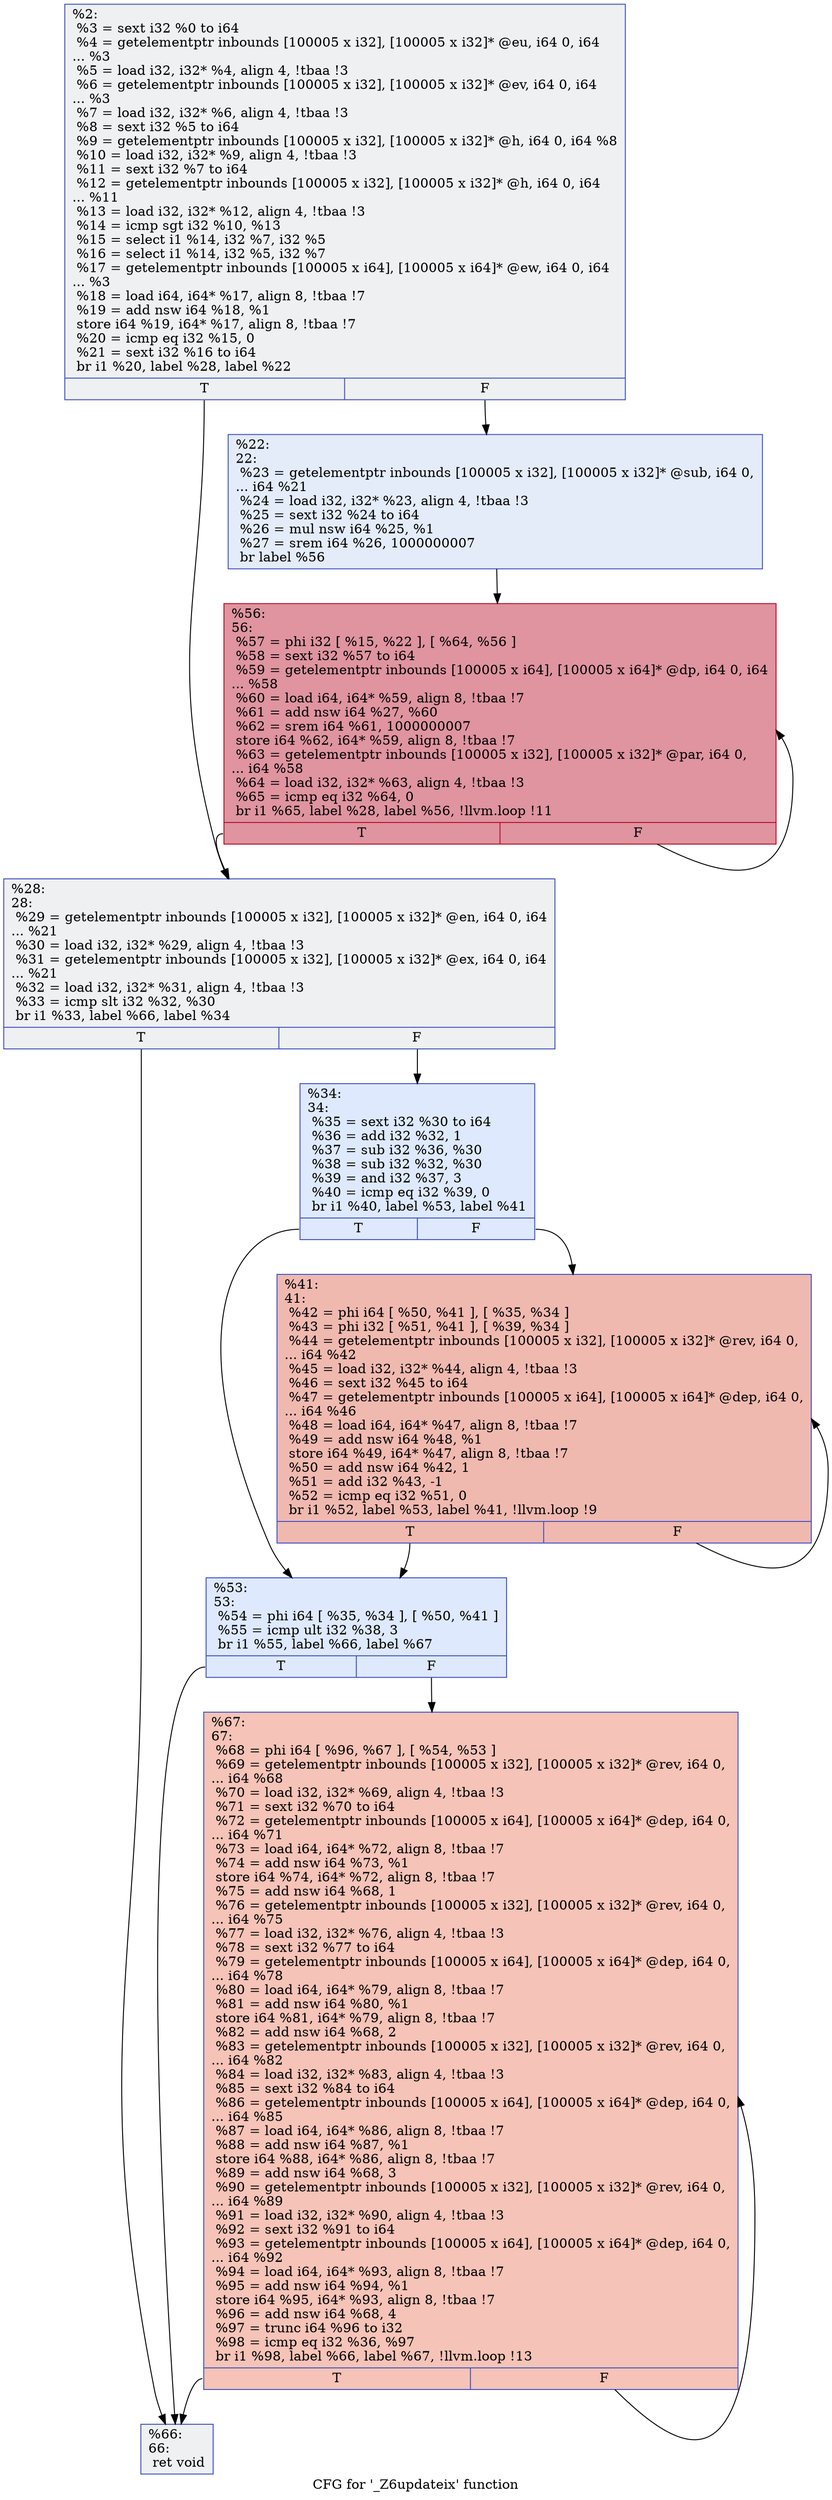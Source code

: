 digraph "CFG for '_Z6updateix' function" {
	label="CFG for '_Z6updateix' function";

	Node0x55e9c7654f70 [shape=record,color="#3d50c3ff", style=filled, fillcolor="#d9dce170",label="{%2:\l  %3 = sext i32 %0 to i64\l  %4 = getelementptr inbounds [100005 x i32], [100005 x i32]* @eu, i64 0, i64\l... %3\l  %5 = load i32, i32* %4, align 4, !tbaa !3\l  %6 = getelementptr inbounds [100005 x i32], [100005 x i32]* @ev, i64 0, i64\l... %3\l  %7 = load i32, i32* %6, align 4, !tbaa !3\l  %8 = sext i32 %5 to i64\l  %9 = getelementptr inbounds [100005 x i32], [100005 x i32]* @h, i64 0, i64 %8\l  %10 = load i32, i32* %9, align 4, !tbaa !3\l  %11 = sext i32 %7 to i64\l  %12 = getelementptr inbounds [100005 x i32], [100005 x i32]* @h, i64 0, i64\l... %11\l  %13 = load i32, i32* %12, align 4, !tbaa !3\l  %14 = icmp sgt i32 %10, %13\l  %15 = select i1 %14, i32 %7, i32 %5\l  %16 = select i1 %14, i32 %5, i32 %7\l  %17 = getelementptr inbounds [100005 x i64], [100005 x i64]* @ew, i64 0, i64\l... %3\l  %18 = load i64, i64* %17, align 8, !tbaa !7\l  %19 = add nsw i64 %18, %1\l  store i64 %19, i64* %17, align 8, !tbaa !7\l  %20 = icmp eq i32 %15, 0\l  %21 = sext i32 %16 to i64\l  br i1 %20, label %28, label %22\l|{<s0>T|<s1>F}}"];
	Node0x55e9c7654f70:s0 -> Node0x55e9c76550f0;
	Node0x55e9c7654f70:s1 -> Node0x55e9c7655580;
	Node0x55e9c7655580 [shape=record,color="#3d50c3ff", style=filled, fillcolor="#c1d4f470",label="{%22:\l22:                                               \l  %23 = getelementptr inbounds [100005 x i32], [100005 x i32]* @sub, i64 0,\l... i64 %21\l  %24 = load i32, i32* %23, align 4, !tbaa !3\l  %25 = sext i32 %24 to i64\l  %26 = mul nsw i64 %25, %1\l  %27 = srem i64 %26, 1000000007\l  br label %56\l}"];
	Node0x55e9c7655580 -> Node0x55e9c7659fb0;
	Node0x55e9c76550f0 [shape=record,color="#3d50c3ff", style=filled, fillcolor="#d9dce170",label="{%28:\l28:                                               \l  %29 = getelementptr inbounds [100005 x i32], [100005 x i32]* @en, i64 0, i64\l... %21\l  %30 = load i32, i32* %29, align 4, !tbaa !3\l  %31 = getelementptr inbounds [100005 x i32], [100005 x i32]* @ex, i64 0, i64\l... %21\l  %32 = load i32, i32* %31, align 4, !tbaa !3\l  %33 = icmp slt i32 %32, %30\l  br i1 %33, label %66, label %34\l|{<s0>T|<s1>F}}"];
	Node0x55e9c76550f0:s0 -> Node0x55e9c765a360;
	Node0x55e9c76550f0:s1 -> Node0x55e9c765a3b0;
	Node0x55e9c765a3b0 [shape=record,color="#3d50c3ff", style=filled, fillcolor="#b5cdfa70",label="{%34:\l34:                                               \l  %35 = sext i32 %30 to i64\l  %36 = add i32 %32, 1\l  %37 = sub i32 %36, %30\l  %38 = sub i32 %32, %30\l  %39 = and i32 %37, 3\l  %40 = icmp eq i32 %39, 0\l  br i1 %40, label %53, label %41\l|{<s0>T|<s1>F}}"];
	Node0x55e9c765a3b0:s0 -> Node0x55e9c765a7f0;
	Node0x55e9c765a3b0:s1 -> Node0x55e9c765a840;
	Node0x55e9c765a840 [shape=record,color="#3d50c3ff", style=filled, fillcolor="#de614d70",label="{%41:\l41:                                               \l  %42 = phi i64 [ %50, %41 ], [ %35, %34 ]\l  %43 = phi i32 [ %51, %41 ], [ %39, %34 ]\l  %44 = getelementptr inbounds [100005 x i32], [100005 x i32]* @rev, i64 0,\l... i64 %42\l  %45 = load i32, i32* %44, align 4, !tbaa !3\l  %46 = sext i32 %45 to i64\l  %47 = getelementptr inbounds [100005 x i64], [100005 x i64]* @dep, i64 0,\l... i64 %46\l  %48 = load i64, i64* %47, align 8, !tbaa !7\l  %49 = add nsw i64 %48, %1\l  store i64 %49, i64* %47, align 8, !tbaa !7\l  %50 = add nsw i64 %42, 1\l  %51 = add i32 %43, -1\l  %52 = icmp eq i32 %51, 0\l  br i1 %52, label %53, label %41, !llvm.loop !9\l|{<s0>T|<s1>F}}"];
	Node0x55e9c765a840:s0 -> Node0x55e9c765a7f0;
	Node0x55e9c765a840:s1 -> Node0x55e9c765a840;
	Node0x55e9c765a7f0 [shape=record,color="#3d50c3ff", style=filled, fillcolor="#b5cdfa70",label="{%53:\l53:                                               \l  %54 = phi i64 [ %35, %34 ], [ %50, %41 ]\l  %55 = icmp ult i32 %38, 3\l  br i1 %55, label %66, label %67\l|{<s0>T|<s1>F}}"];
	Node0x55e9c765a7f0:s0 -> Node0x55e9c765a360;
	Node0x55e9c765a7f0:s1 -> Node0x55e9c765b2b0;
	Node0x55e9c7659fb0 [shape=record,color="#b70d28ff", style=filled, fillcolor="#b70d2870",label="{%56:\l56:                                               \l  %57 = phi i32 [ %15, %22 ], [ %64, %56 ]\l  %58 = sext i32 %57 to i64\l  %59 = getelementptr inbounds [100005 x i64], [100005 x i64]* @dp, i64 0, i64\l... %58\l  %60 = load i64, i64* %59, align 8, !tbaa !7\l  %61 = add nsw i64 %27, %60\l  %62 = srem i64 %61, 1000000007\l  store i64 %62, i64* %59, align 8, !tbaa !7\l  %63 = getelementptr inbounds [100005 x i32], [100005 x i32]* @par, i64 0,\l... i64 %58\l  %64 = load i32, i32* %63, align 4, !tbaa !3\l  %65 = icmp eq i32 %64, 0\l  br i1 %65, label %28, label %56, !llvm.loop !11\l|{<s0>T|<s1>F}}"];
	Node0x55e9c7659fb0:s0 -> Node0x55e9c76550f0;
	Node0x55e9c7659fb0:s1 -> Node0x55e9c7659fb0;
	Node0x55e9c765a360 [shape=record,color="#3d50c3ff", style=filled, fillcolor="#d9dce170",label="{%66:\l66:                                               \l  ret void\l}"];
	Node0x55e9c765b2b0 [shape=record,color="#3d50c3ff", style=filled, fillcolor="#e8765c70",label="{%67:\l67:                                               \l  %68 = phi i64 [ %96, %67 ], [ %54, %53 ]\l  %69 = getelementptr inbounds [100005 x i32], [100005 x i32]* @rev, i64 0,\l... i64 %68\l  %70 = load i32, i32* %69, align 4, !tbaa !3\l  %71 = sext i32 %70 to i64\l  %72 = getelementptr inbounds [100005 x i64], [100005 x i64]* @dep, i64 0,\l... i64 %71\l  %73 = load i64, i64* %72, align 8, !tbaa !7\l  %74 = add nsw i64 %73, %1\l  store i64 %74, i64* %72, align 8, !tbaa !7\l  %75 = add nsw i64 %68, 1\l  %76 = getelementptr inbounds [100005 x i32], [100005 x i32]* @rev, i64 0,\l... i64 %75\l  %77 = load i32, i32* %76, align 4, !tbaa !3\l  %78 = sext i32 %77 to i64\l  %79 = getelementptr inbounds [100005 x i64], [100005 x i64]* @dep, i64 0,\l... i64 %78\l  %80 = load i64, i64* %79, align 8, !tbaa !7\l  %81 = add nsw i64 %80, %1\l  store i64 %81, i64* %79, align 8, !tbaa !7\l  %82 = add nsw i64 %68, 2\l  %83 = getelementptr inbounds [100005 x i32], [100005 x i32]* @rev, i64 0,\l... i64 %82\l  %84 = load i32, i32* %83, align 4, !tbaa !3\l  %85 = sext i32 %84 to i64\l  %86 = getelementptr inbounds [100005 x i64], [100005 x i64]* @dep, i64 0,\l... i64 %85\l  %87 = load i64, i64* %86, align 8, !tbaa !7\l  %88 = add nsw i64 %87, %1\l  store i64 %88, i64* %86, align 8, !tbaa !7\l  %89 = add nsw i64 %68, 3\l  %90 = getelementptr inbounds [100005 x i32], [100005 x i32]* @rev, i64 0,\l... i64 %89\l  %91 = load i32, i32* %90, align 4, !tbaa !3\l  %92 = sext i32 %91 to i64\l  %93 = getelementptr inbounds [100005 x i64], [100005 x i64]* @dep, i64 0,\l... i64 %92\l  %94 = load i64, i64* %93, align 8, !tbaa !7\l  %95 = add nsw i64 %94, %1\l  store i64 %95, i64* %93, align 8, !tbaa !7\l  %96 = add nsw i64 %68, 4\l  %97 = trunc i64 %96 to i32\l  %98 = icmp eq i32 %36, %97\l  br i1 %98, label %66, label %67, !llvm.loop !13\l|{<s0>T|<s1>F}}"];
	Node0x55e9c765b2b0:s0 -> Node0x55e9c765a360;
	Node0x55e9c765b2b0:s1 -> Node0x55e9c765b2b0;
}
